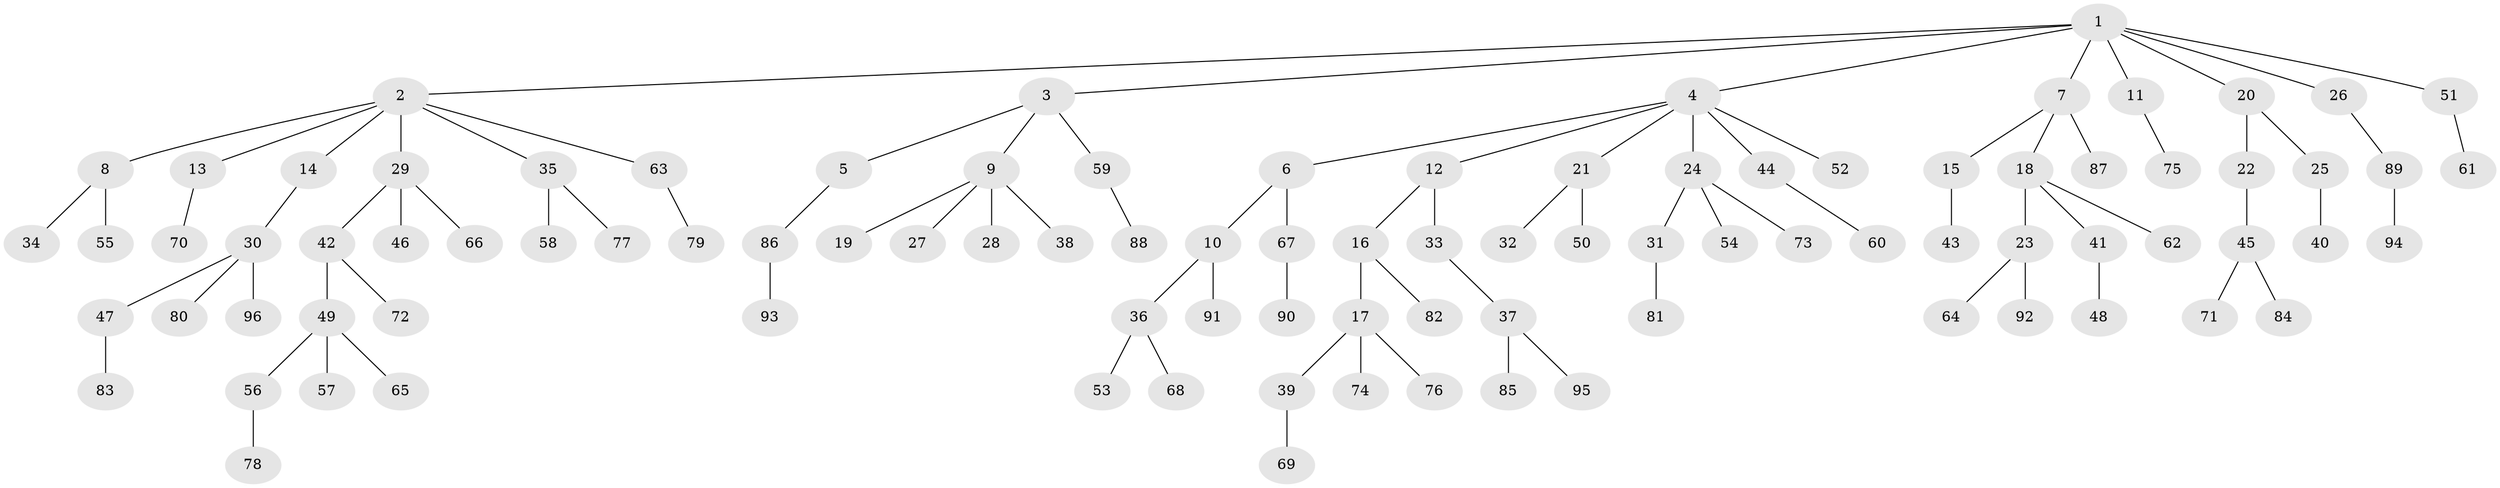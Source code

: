 // Generated by graph-tools (version 1.1) at 2025/50/03/09/25 03:50:22]
// undirected, 96 vertices, 95 edges
graph export_dot {
graph [start="1"]
  node [color=gray90,style=filled];
  1;
  2;
  3;
  4;
  5;
  6;
  7;
  8;
  9;
  10;
  11;
  12;
  13;
  14;
  15;
  16;
  17;
  18;
  19;
  20;
  21;
  22;
  23;
  24;
  25;
  26;
  27;
  28;
  29;
  30;
  31;
  32;
  33;
  34;
  35;
  36;
  37;
  38;
  39;
  40;
  41;
  42;
  43;
  44;
  45;
  46;
  47;
  48;
  49;
  50;
  51;
  52;
  53;
  54;
  55;
  56;
  57;
  58;
  59;
  60;
  61;
  62;
  63;
  64;
  65;
  66;
  67;
  68;
  69;
  70;
  71;
  72;
  73;
  74;
  75;
  76;
  77;
  78;
  79;
  80;
  81;
  82;
  83;
  84;
  85;
  86;
  87;
  88;
  89;
  90;
  91;
  92;
  93;
  94;
  95;
  96;
  1 -- 2;
  1 -- 3;
  1 -- 4;
  1 -- 7;
  1 -- 11;
  1 -- 20;
  1 -- 26;
  1 -- 51;
  2 -- 8;
  2 -- 13;
  2 -- 14;
  2 -- 29;
  2 -- 35;
  2 -- 63;
  3 -- 5;
  3 -- 9;
  3 -- 59;
  4 -- 6;
  4 -- 12;
  4 -- 21;
  4 -- 24;
  4 -- 44;
  4 -- 52;
  5 -- 86;
  6 -- 10;
  6 -- 67;
  7 -- 15;
  7 -- 18;
  7 -- 87;
  8 -- 34;
  8 -- 55;
  9 -- 19;
  9 -- 27;
  9 -- 28;
  9 -- 38;
  10 -- 36;
  10 -- 91;
  11 -- 75;
  12 -- 16;
  12 -- 33;
  13 -- 70;
  14 -- 30;
  15 -- 43;
  16 -- 17;
  16 -- 82;
  17 -- 39;
  17 -- 74;
  17 -- 76;
  18 -- 23;
  18 -- 41;
  18 -- 62;
  20 -- 22;
  20 -- 25;
  21 -- 32;
  21 -- 50;
  22 -- 45;
  23 -- 64;
  23 -- 92;
  24 -- 31;
  24 -- 54;
  24 -- 73;
  25 -- 40;
  26 -- 89;
  29 -- 42;
  29 -- 46;
  29 -- 66;
  30 -- 47;
  30 -- 80;
  30 -- 96;
  31 -- 81;
  33 -- 37;
  35 -- 58;
  35 -- 77;
  36 -- 53;
  36 -- 68;
  37 -- 85;
  37 -- 95;
  39 -- 69;
  41 -- 48;
  42 -- 49;
  42 -- 72;
  44 -- 60;
  45 -- 71;
  45 -- 84;
  47 -- 83;
  49 -- 56;
  49 -- 57;
  49 -- 65;
  51 -- 61;
  56 -- 78;
  59 -- 88;
  63 -- 79;
  67 -- 90;
  86 -- 93;
  89 -- 94;
}
